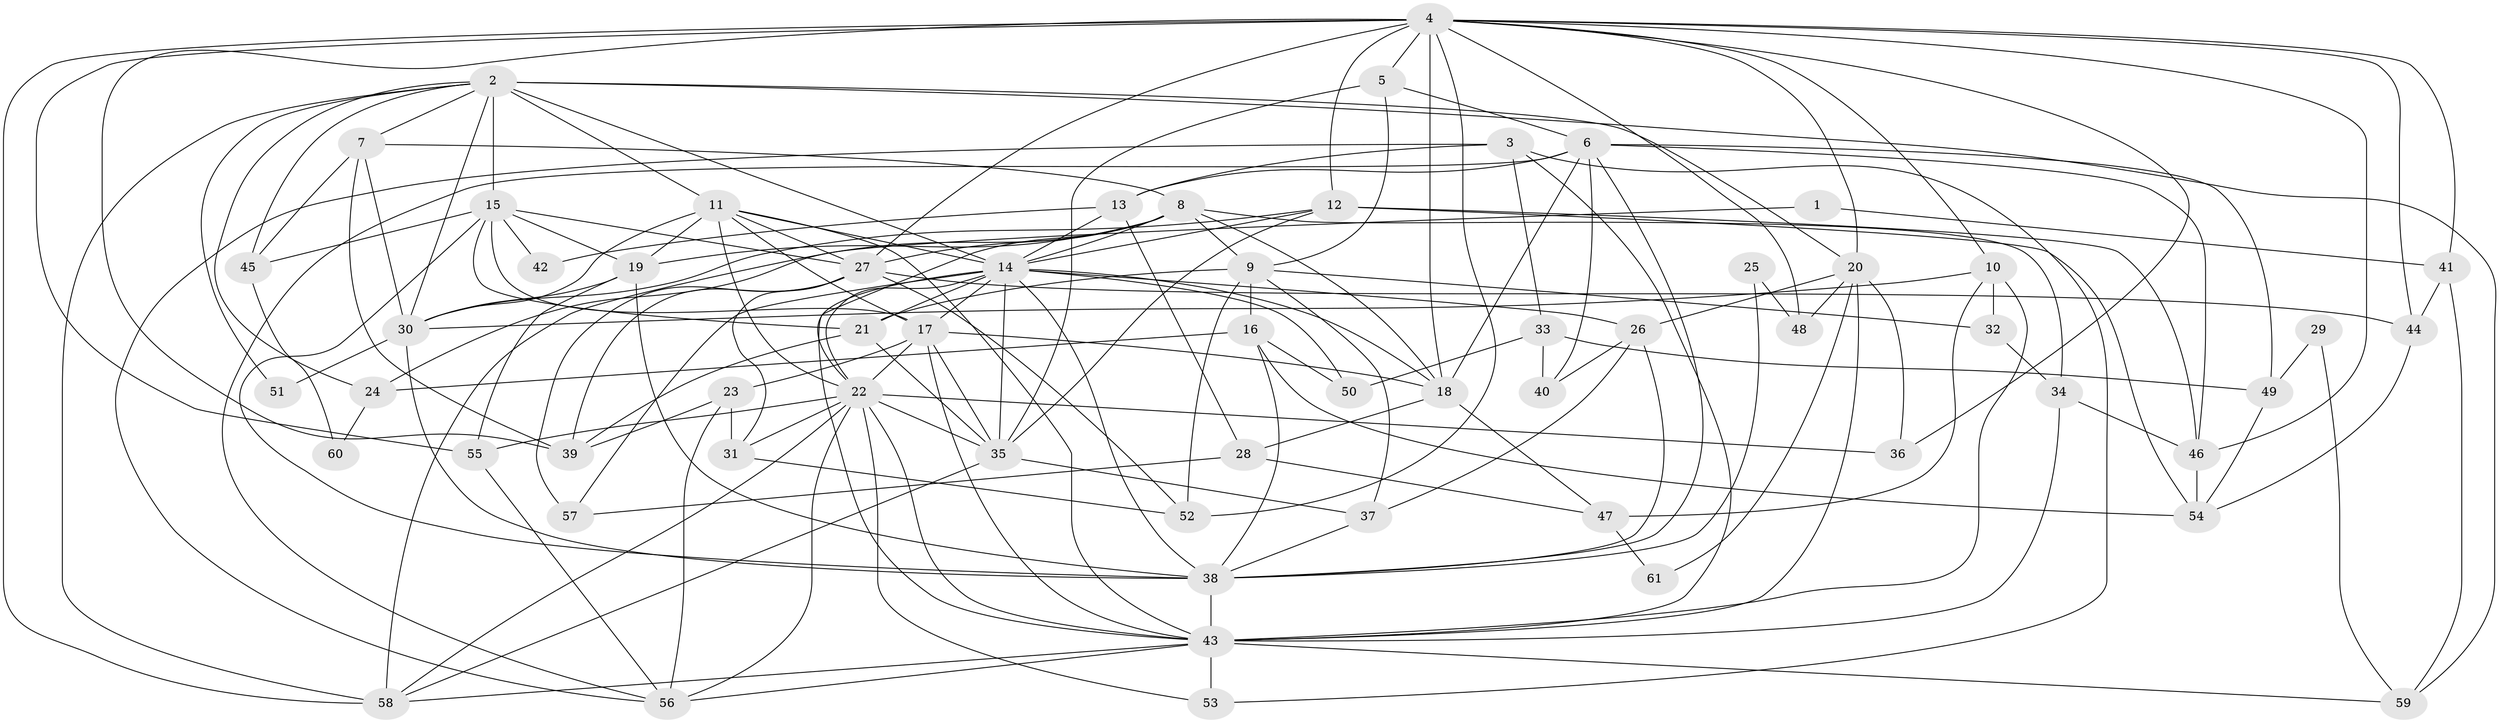 // original degree distribution, {2: 0.10743801652892562, 9: 0.008264462809917356, 5: 0.2231404958677686, 4: 0.3140495867768595, 3: 0.256198347107438, 6: 0.06611570247933884, 7: 0.024793388429752067}
// Generated by graph-tools (version 1.1) at 2025/36/03/09/25 02:36:24]
// undirected, 61 vertices, 168 edges
graph export_dot {
graph [start="1"]
  node [color=gray90,style=filled];
  1;
  2;
  3;
  4;
  5;
  6;
  7;
  8;
  9;
  10;
  11;
  12;
  13;
  14;
  15;
  16;
  17;
  18;
  19;
  20;
  21;
  22;
  23;
  24;
  25;
  26;
  27;
  28;
  29;
  30;
  31;
  32;
  33;
  34;
  35;
  36;
  37;
  38;
  39;
  40;
  41;
  42;
  43;
  44;
  45;
  46;
  47;
  48;
  49;
  50;
  51;
  52;
  53;
  54;
  55;
  56;
  57;
  58;
  59;
  60;
  61;
  1 -- 24 [weight=1.0];
  1 -- 41 [weight=1.0];
  2 -- 7 [weight=1.0];
  2 -- 11 [weight=1.0];
  2 -- 14 [weight=2.0];
  2 -- 15 [weight=1.0];
  2 -- 20 [weight=2.0];
  2 -- 24 [weight=1.0];
  2 -- 30 [weight=1.0];
  2 -- 45 [weight=1.0];
  2 -- 51 [weight=1.0];
  2 -- 58 [weight=1.0];
  2 -- 59 [weight=1.0];
  3 -- 13 [weight=1.0];
  3 -- 33 [weight=1.0];
  3 -- 43 [weight=1.0];
  3 -- 53 [weight=1.0];
  3 -- 56 [weight=1.0];
  4 -- 5 [weight=1.0];
  4 -- 10 [weight=1.0];
  4 -- 12 [weight=3.0];
  4 -- 18 [weight=2.0];
  4 -- 20 [weight=2.0];
  4 -- 27 [weight=1.0];
  4 -- 36 [weight=1.0];
  4 -- 39 [weight=1.0];
  4 -- 41 [weight=1.0];
  4 -- 44 [weight=1.0];
  4 -- 46 [weight=1.0];
  4 -- 48 [weight=1.0];
  4 -- 52 [weight=1.0];
  4 -- 55 [weight=1.0];
  4 -- 58 [weight=1.0];
  5 -- 6 [weight=1.0];
  5 -- 9 [weight=1.0];
  5 -- 35 [weight=1.0];
  6 -- 13 [weight=1.0];
  6 -- 18 [weight=1.0];
  6 -- 38 [weight=1.0];
  6 -- 40 [weight=1.0];
  6 -- 46 [weight=1.0];
  6 -- 49 [weight=1.0];
  6 -- 56 [weight=1.0];
  7 -- 8 [weight=1.0];
  7 -- 30 [weight=1.0];
  7 -- 39 [weight=1.0];
  7 -- 45 [weight=1.0];
  8 -- 9 [weight=1.0];
  8 -- 14 [weight=1.0];
  8 -- 18 [weight=1.0];
  8 -- 19 [weight=1.0];
  8 -- 22 [weight=2.0];
  8 -- 27 [weight=1.0];
  8 -- 34 [weight=1.0];
  8 -- 58 [weight=1.0];
  9 -- 16 [weight=1.0];
  9 -- 21 [weight=1.0];
  9 -- 32 [weight=1.0];
  9 -- 37 [weight=1.0];
  9 -- 52 [weight=1.0];
  10 -- 30 [weight=1.0];
  10 -- 32 [weight=1.0];
  10 -- 43 [weight=1.0];
  10 -- 47 [weight=1.0];
  11 -- 14 [weight=1.0];
  11 -- 17 [weight=1.0];
  11 -- 19 [weight=1.0];
  11 -- 22 [weight=1.0];
  11 -- 27 [weight=2.0];
  11 -- 30 [weight=1.0];
  11 -- 43 [weight=1.0];
  12 -- 14 [weight=1.0];
  12 -- 30 [weight=1.0];
  12 -- 35 [weight=1.0];
  12 -- 46 [weight=1.0];
  12 -- 54 [weight=1.0];
  13 -- 14 [weight=1.0];
  13 -- 28 [weight=1.0];
  13 -- 42 [weight=1.0];
  14 -- 17 [weight=1.0];
  14 -- 18 [weight=2.0];
  14 -- 21 [weight=1.0];
  14 -- 22 [weight=1.0];
  14 -- 26 [weight=1.0];
  14 -- 35 [weight=1.0];
  14 -- 38 [weight=1.0];
  14 -- 43 [weight=1.0];
  14 -- 50 [weight=1.0];
  14 -- 57 [weight=1.0];
  15 -- 17 [weight=1.0];
  15 -- 19 [weight=1.0];
  15 -- 21 [weight=1.0];
  15 -- 27 [weight=1.0];
  15 -- 38 [weight=1.0];
  15 -- 42 [weight=1.0];
  15 -- 45 [weight=1.0];
  16 -- 24 [weight=1.0];
  16 -- 38 [weight=1.0];
  16 -- 50 [weight=1.0];
  16 -- 54 [weight=1.0];
  17 -- 18 [weight=1.0];
  17 -- 22 [weight=1.0];
  17 -- 23 [weight=1.0];
  17 -- 35 [weight=1.0];
  17 -- 43 [weight=2.0];
  18 -- 28 [weight=1.0];
  18 -- 47 [weight=1.0];
  19 -- 30 [weight=2.0];
  19 -- 38 [weight=2.0];
  19 -- 55 [weight=1.0];
  20 -- 26 [weight=1.0];
  20 -- 36 [weight=1.0];
  20 -- 43 [weight=2.0];
  20 -- 48 [weight=1.0];
  20 -- 61 [weight=1.0];
  21 -- 35 [weight=1.0];
  21 -- 39 [weight=1.0];
  22 -- 31 [weight=1.0];
  22 -- 35 [weight=1.0];
  22 -- 36 [weight=1.0];
  22 -- 43 [weight=1.0];
  22 -- 53 [weight=1.0];
  22 -- 55 [weight=1.0];
  22 -- 56 [weight=1.0];
  22 -- 58 [weight=1.0];
  23 -- 31 [weight=1.0];
  23 -- 39 [weight=1.0];
  23 -- 56 [weight=1.0];
  24 -- 60 [weight=1.0];
  25 -- 38 [weight=1.0];
  25 -- 48 [weight=1.0];
  26 -- 37 [weight=1.0];
  26 -- 38 [weight=1.0];
  26 -- 40 [weight=1.0];
  27 -- 31 [weight=1.0];
  27 -- 39 [weight=1.0];
  27 -- 44 [weight=1.0];
  27 -- 52 [weight=1.0];
  27 -- 57 [weight=1.0];
  28 -- 47 [weight=1.0];
  28 -- 57 [weight=1.0];
  29 -- 49 [weight=1.0];
  29 -- 59 [weight=1.0];
  30 -- 38 [weight=1.0];
  30 -- 51 [weight=1.0];
  31 -- 52 [weight=1.0];
  32 -- 34 [weight=1.0];
  33 -- 40 [weight=1.0];
  33 -- 49 [weight=1.0];
  33 -- 50 [weight=1.0];
  34 -- 43 [weight=2.0];
  34 -- 46 [weight=1.0];
  35 -- 37 [weight=1.0];
  35 -- 58 [weight=1.0];
  37 -- 38 [weight=1.0];
  38 -- 43 [weight=1.0];
  41 -- 44 [weight=1.0];
  41 -- 59 [weight=1.0];
  43 -- 53 [weight=1.0];
  43 -- 56 [weight=1.0];
  43 -- 58 [weight=1.0];
  43 -- 59 [weight=1.0];
  44 -- 54 [weight=1.0];
  45 -- 60 [weight=1.0];
  46 -- 54 [weight=1.0];
  47 -- 61 [weight=1.0];
  49 -- 54 [weight=1.0];
  55 -- 56 [weight=1.0];
}
